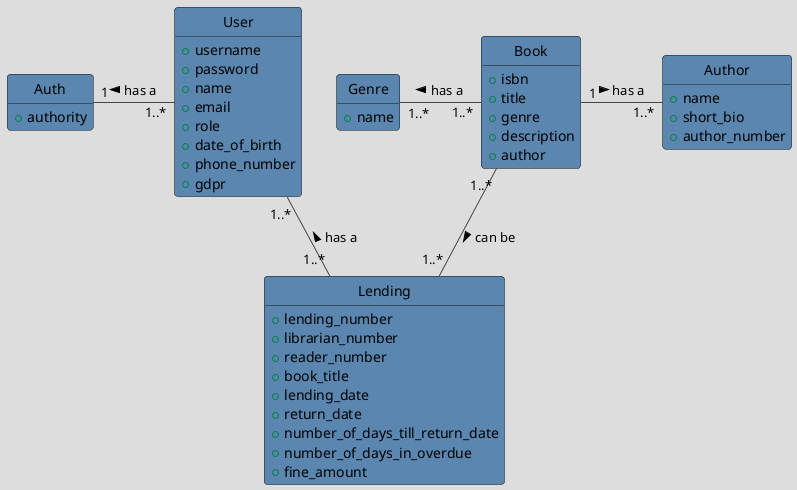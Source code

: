 @startuml
'https://plantuml.com/class-diagram


hide circle
hide methods

!theme toy

class User #5A86AF {
+username
+password
+name
+email
+role
+date_of_birth
+phone_number
+gdpr
}

class Genre #5A86AF  {
+ name
}

class Auth #5A86AF  {
+authority
}

class Author #5A86AF  {
+name
+short_bio
+author_number
}

class Book #5A86AF  {
+isbn
+title
+genre
+description
+author
}

class Lending #5A86AF  {
+lending_number
+librarian_number
+reader_number
+book_title
+lending_date
+return_date
+number_of_days_till_return_date
+number_of_days_in_overdue
+fine_amount
}

Book "1" -right- "1..*" Author : > has a
Book "1..*" -down- "1..*" Lending : > can be
Genre "1..*" -right- "1..*" Book : < has a
User "1..*" -down- "1..*" Lending : < has a
Auth "1" -right- "1..*" User : < has a
@enduml